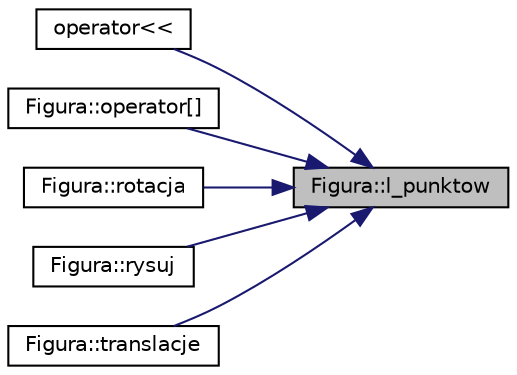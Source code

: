 digraph "Figura::l_punktow"
{
 // LATEX_PDF_SIZE
  edge [fontname="Helvetica",fontsize="10",labelfontname="Helvetica",labelfontsize="10"];
  node [fontname="Helvetica",fontsize="10",shape=record];
  rankdir="RL";
  Node1 [label="Figura::l_punktow",height=0.2,width=0.4,color="black", fillcolor="grey75", style="filled", fontcolor="black",tooltip="Funkcja składowa zliczająca ilość wierzchołków."];
  Node1 -> Node2 [dir="back",color="midnightblue",fontsize="10",style="solid",fontname="Helvetica"];
  Node2 [label="operator\<\<",height=0.2,width=0.4,color="black", fillcolor="white", style="filled",URL="$_figure_8hpp.html#a9944652b62da9d127cf56ae7185dd7f5",tooltip="Wypisuje prostopadłościan do strumienia."];
  Node1 -> Node3 [dir="back",color="midnightblue",fontsize="10",style="solid",fontname="Helvetica"];
  Node3 [label="Figura::operator[]",height=0.2,width=0.4,color="black", fillcolor="white", style="filled",URL="$class_figura.html#ad5617e79a2ecee78ef2674da4c05bfa5",tooltip="Operator dostępowy do wierzchołków prostopadłościanu."];
  Node1 -> Node4 [dir="back",color="midnightblue",fontsize="10",style="solid",fontname="Helvetica"];
  Node4 [label="Figura::rotacja",height=0.2,width=0.4,color="black", fillcolor="white", style="filled",URL="$class_figura.html#a05b26ea77cac1dc2c1f1bfcbaef2cecd",tooltip="Funkcja składowa wykonująca rotację bryły."];
  Node1 -> Node5 [dir="back",color="midnightblue",fontsize="10",style="solid",fontname="Helvetica"];
  Node5 [label="Figura::rysuj",height=0.2,width=0.4,color="black", fillcolor="white", style="filled",URL="$class_figura.html#ad518143f75f12490f5fc5844e1abc4d6",tooltip="Funkcja składowa odpowiedzialna za rysowanie bryły w gnuplot'cie."];
  Node1 -> Node6 [dir="back",color="midnightblue",fontsize="10",style="solid",fontname="Helvetica"];
  Node6 [label="Figura::translacje",height=0.2,width=0.4,color="black", fillcolor="white", style="filled",URL="$class_figura.html#a674b9ae84f91b6c84b22d73099925140",tooltip="Funkcja składowa wykonująca translację bryły."];
}
